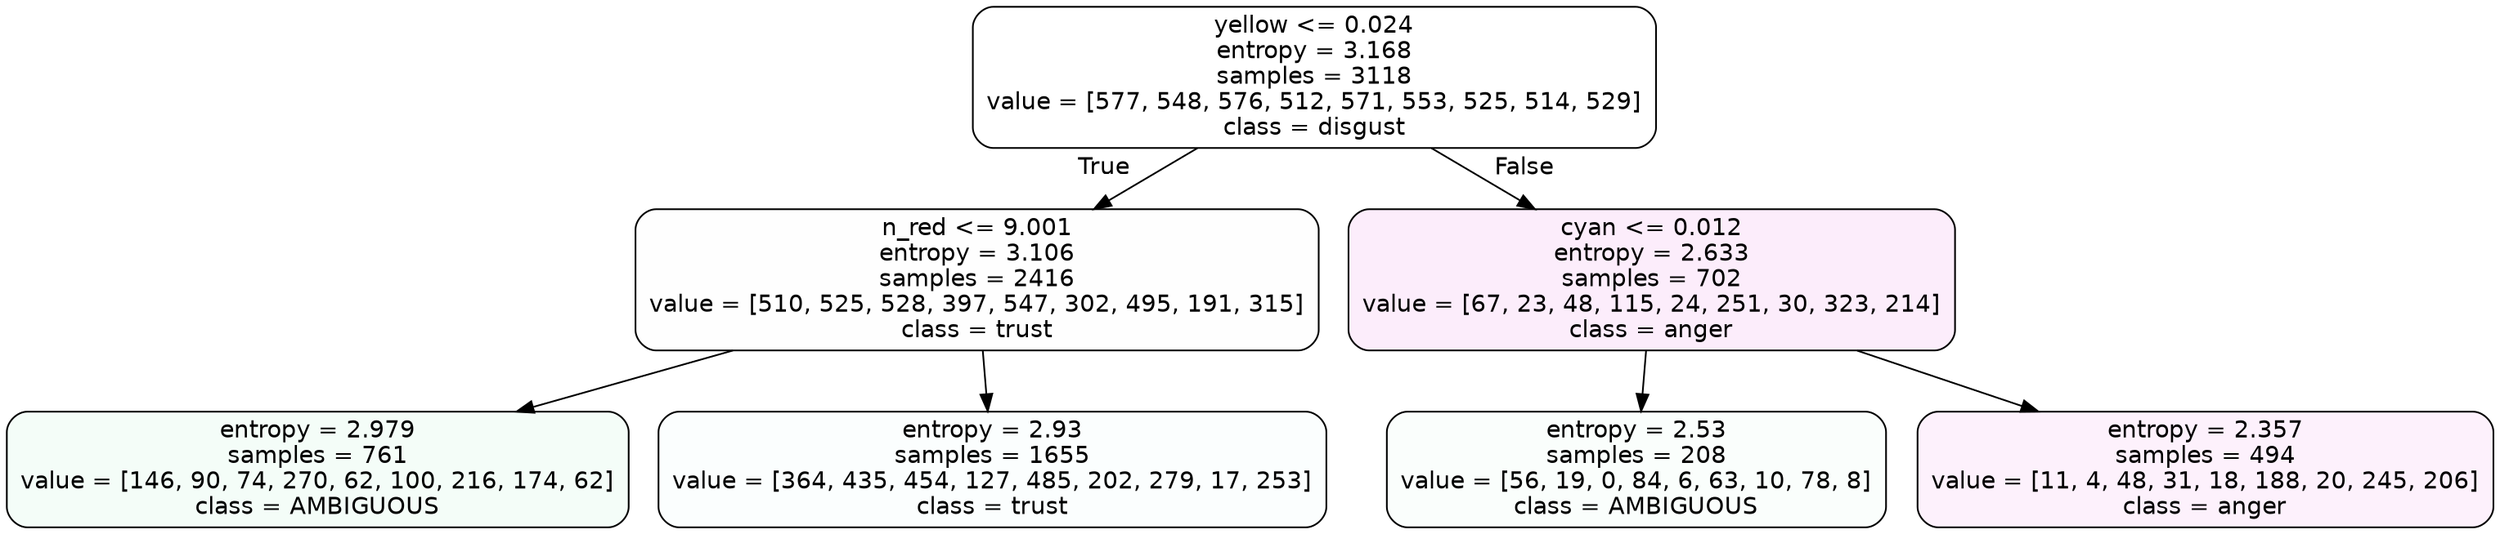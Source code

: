 digraph Tree {
node [shape=box, style="filled, rounded", color="black", fontname=helvetica] ;
edge [fontname=helvetica] ;
0 [label="yellow <= 0.024\nentropy = 3.168\nsamples = 3118\nvalue = [577, 548, 576, 512, 571, 553, 525, 514, 529]\nclass = disgust", fillcolor="#e5813900"] ;
1 [label="n_red <= 9.001\nentropy = 3.106\nsamples = 2416\nvalue = [510, 525, 528, 397, 547, 302, 495, 191, 315]\nclass = trust", fillcolor="#39d7e501"] ;
0 -> 1 [labeldistance=2.5, labelangle=45, headlabel="True"] ;
2 [label="entropy = 2.979\nsamples = 761\nvalue = [146, 90, 74, 270, 62, 100, 216, 174, 62]\nclass = AMBIGUOUS", fillcolor="#39e5810e"] ;
1 -> 2 ;
3 [label="entropy = 2.93\nsamples = 1655\nvalue = [364, 435, 454, 127, 485, 202, 279, 17, 253]\nclass = trust", fillcolor="#39d7e504"] ;
1 -> 3 ;
4 [label="cyan <= 0.012\nentropy = 2.633\nsamples = 702\nvalue = [67, 23, 48, 115, 24, 251, 30, 323, 214]\nclass = anger", fillcolor="#e539d716"] ;
0 -> 4 [labeldistance=2.5, labelangle=-45, headlabel="False"] ;
5 [label="entropy = 2.53\nsamples = 208\nvalue = [56, 19, 0, 84, 6, 63, 10, 78, 8]\nclass = AMBIGUOUS", fillcolor="#39e58106"] ;
4 -> 5 ;
6 [label="entropy = 2.357\nsamples = 494\nvalue = [11, 4, 48, 31, 18, 188, 20, 245, 206]\nclass = anger", fillcolor="#e539d712"] ;
4 -> 6 ;
}